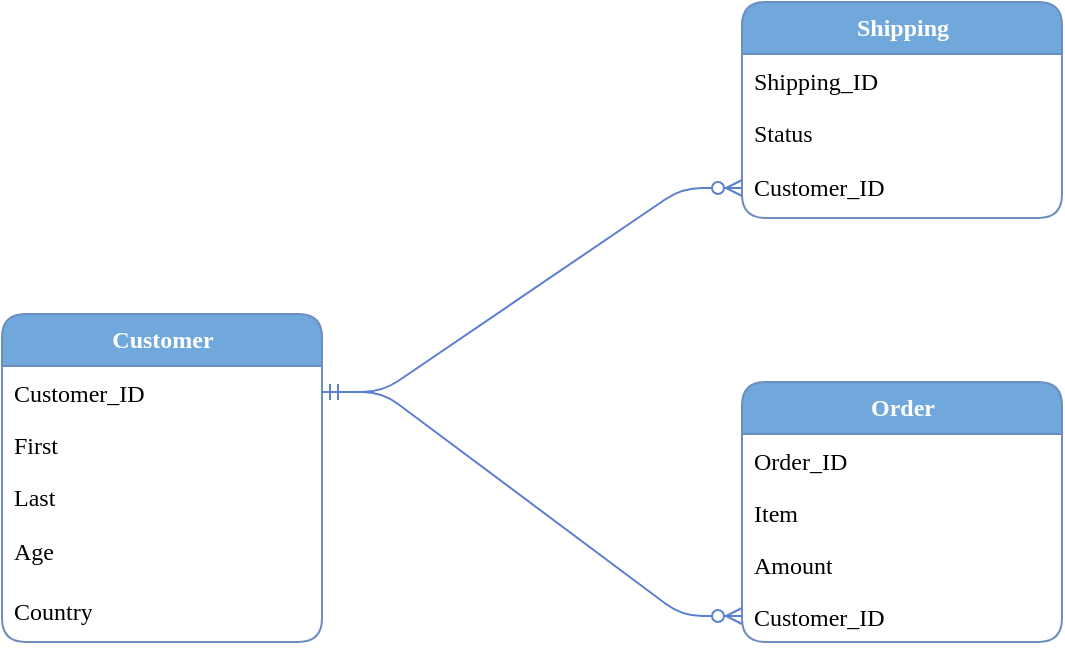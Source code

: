 <mxfile version="24.7.6" pages="2">
  <diagram name="ER-Diagram" id="b520641d-4fe3-3701-9064-5fc419738815">
    <mxGraphModel dx="1434" dy="788" grid="1" gridSize="10" guides="1" tooltips="1" connect="1" arrows="1" fold="1" page="1" pageScale="1" pageWidth="1100" pageHeight="850" background="none" math="0" shadow="0">
      <root>
        <mxCell id="0" />
        <mxCell id="1" parent="0" />
        <mxCell id="21ea969265ad0168-6" value="Customer" style="swimlane;html=1;fontStyle=1;childLayout=stackLayout;horizontal=1;startSize=26;fillColor=#70a8db;horizontalStack=0;resizeParent=1;resizeLast=0;collapsible=1;marginBottom=0;swimlaneFillColor=#ffffff;align=center;rounded=1;shadow=0;comic=0;labelBackgroundColor=none;strokeWidth=1;fontFamily=Calibri;fontSize=12;fillStyle=solid;strokeColor=#6c8ebf;verticalAlign=middle;fontColor=#ffffff;gradientColor=none;" parent="1" vertex="1">
          <mxGeometry x="190" y="176" width="160" height="164" as="geometry" />
        </mxCell>
        <mxCell id="21ea969265ad0168-7" value="Customer_ID" style="text;html=1;strokeColor=none;fillColor=none;spacingLeft=4;spacingRight=4;whiteSpace=wrap;overflow=hidden;rotatable=0;points=[[0,0.5],[1,0.5]];portConstraint=eastwest;rounded=1;fontFamily=Calibri;fontSize=12;fontColor=default;fontStyle=0;labelBackgroundColor=none;" parent="21ea969265ad0168-6" vertex="1">
          <mxGeometry y="26" width="160" height="26" as="geometry" />
        </mxCell>
        <mxCell id="21ea969265ad0168-8" value="First" style="text;html=1;strokeColor=none;fillColor=none;spacingLeft=4;spacingRight=4;whiteSpace=wrap;overflow=hidden;rotatable=0;points=[[0,0.5],[1,0.5]];portConstraint=eastwest;rounded=1;fontFamily=Calibri;fontSize=12;fontColor=default;fontStyle=0;labelBackgroundColor=none;" parent="21ea969265ad0168-6" vertex="1">
          <mxGeometry y="52" width="160" height="26" as="geometry" />
        </mxCell>
        <mxCell id="21ea969265ad0168-9" value="Last" style="text;html=1;strokeColor=none;fillColor=none;spacingLeft=4;spacingRight=4;whiteSpace=wrap;overflow=hidden;rotatable=0;points=[[0,0.5],[1,0.5]];portConstraint=eastwest;rounded=1;fontFamily=Calibri;fontSize=12;fontColor=default;fontStyle=0;labelBackgroundColor=none;" parent="21ea969265ad0168-6" vertex="1">
          <mxGeometry y="78" width="160" height="26" as="geometry" />
        </mxCell>
        <mxCell id="3WPT-06_elZsAD1dhqRA-2" value="Age" style="text;strokeColor=none;fillColor=none;align=left;verticalAlign=middle;spacingLeft=4;spacingRight=4;overflow=hidden;points=[[0,0.5],[1,0.5]];portConstraint=eastwest;rotatable=0;whiteSpace=wrap;html=1;rounded=1;fontFamily=Calibri;fontSize=12;fontColor=default;fontStyle=0;labelBackgroundColor=none;" vertex="1" parent="21ea969265ad0168-6">
          <mxGeometry y="104" width="160" height="30" as="geometry" />
        </mxCell>
        <mxCell id="3WPT-06_elZsAD1dhqRA-3" value="Country" style="text;strokeColor=none;fillColor=none;align=left;verticalAlign=middle;spacingLeft=4;spacingRight=4;overflow=hidden;points=[[0,0.5],[1,0.5]];portConstraint=eastwest;rotatable=0;whiteSpace=wrap;html=1;rounded=1;fontFamily=Calibri;fontSize=12;fontColor=default;fontStyle=0;labelBackgroundColor=none;" vertex="1" parent="21ea969265ad0168-6">
          <mxGeometry y="134" width="160" height="30" as="geometry" />
        </mxCell>
        <mxCell id="21ea969265ad0168-10" value="Order" style="swimlane;html=1;fontStyle=1;childLayout=stackLayout;horizontal=1;startSize=26;fillColor=#70a8db;horizontalStack=0;resizeParent=1;resizeLast=0;collapsible=1;marginBottom=0;swimlaneFillColor=#ffffff;align=center;rounded=1;shadow=0;comic=0;labelBackgroundColor=none;strokeWidth=1;fontFamily=Calibri;fontSize=12;fillStyle=solid;strokeColor=#6c8ebf;verticalAlign=middle;fontColor=#ffffff;gradientColor=none;" parent="1" vertex="1">
          <mxGeometry x="560" y="210" width="160" height="130" as="geometry" />
        </mxCell>
        <mxCell id="21ea969265ad0168-11" value="Order_ID" style="text;html=1;strokeColor=none;fillColor=none;spacingLeft=4;spacingRight=4;whiteSpace=wrap;overflow=hidden;rotatable=0;points=[[0,0.5],[1,0.5]];portConstraint=eastwest;rounded=1;fontFamily=Calibri;fontSize=12;fontColor=default;fontStyle=0;labelBackgroundColor=none;" parent="21ea969265ad0168-10" vertex="1">
          <mxGeometry y="26" width="160" height="26" as="geometry" />
        </mxCell>
        <mxCell id="21ea969265ad0168-12" value="Item" style="text;html=1;strokeColor=none;fillColor=none;spacingLeft=4;spacingRight=4;whiteSpace=wrap;overflow=hidden;rotatable=0;points=[[0,0.5],[1,0.5]];portConstraint=eastwest;rounded=1;fontFamily=Calibri;fontSize=12;fontColor=default;fontStyle=0;labelBackgroundColor=none;" parent="21ea969265ad0168-10" vertex="1">
          <mxGeometry y="52" width="160" height="26" as="geometry" />
        </mxCell>
        <mxCell id="21ea969265ad0168-52" value="Amount" style="text;html=1;strokeColor=none;fillColor=none;spacingLeft=4;spacingRight=4;whiteSpace=wrap;overflow=hidden;rotatable=0;points=[[0,0.5],[1,0.5]];portConstraint=eastwest;rounded=1;fontFamily=Calibri;fontSize=12;fontColor=default;fontStyle=0;labelBackgroundColor=none;" parent="21ea969265ad0168-10" vertex="1">
          <mxGeometry y="78" width="160" height="26" as="geometry" />
        </mxCell>
        <mxCell id="21ea969265ad0168-13" value="Customer_ID" style="text;html=1;strokeColor=none;fillColor=none;spacingLeft=4;spacingRight=4;whiteSpace=wrap;overflow=hidden;rotatable=0;points=[[0,0.5],[1,0.5]];portConstraint=eastwest;rounded=1;fontFamily=Calibri;fontSize=12;fontColor=default;fontStyle=0;labelBackgroundColor=none;" parent="21ea969265ad0168-10" vertex="1">
          <mxGeometry y="104" width="160" height="26" as="geometry" />
        </mxCell>
        <mxCell id="21ea969265ad0168-22" value="Shipping" style="swimlane;html=1;fontStyle=1;childLayout=stackLayout;horizontal=1;startSize=26;fillColor=#70a8db;horizontalStack=0;resizeParent=1;resizeLast=0;collapsible=1;marginBottom=0;swimlaneFillColor=#ffffff;align=center;rounded=1;shadow=0;comic=0;labelBackgroundColor=none;strokeWidth=1;fontFamily=Calibri;fontSize=12;strokeColor=#6c8ebf;fillStyle=solid;gradientColor=none;fontColor=#ffffff;" parent="1" vertex="1">
          <mxGeometry x="560" y="20" width="160" height="108" as="geometry" />
        </mxCell>
        <mxCell id="21ea969265ad0168-23" value="Shipping_ID" style="text;html=1;strokeColor=none;fillColor=none;spacingLeft=4;spacingRight=4;whiteSpace=wrap;overflow=hidden;rotatable=0;points=[[0,0.5],[1,0.5]];portConstraint=eastwest;rounded=1;fontFamily=Calibri;" parent="21ea969265ad0168-22" vertex="1">
          <mxGeometry y="26" width="160" height="26" as="geometry" />
        </mxCell>
        <mxCell id="21ea969265ad0168-24" value="Status" style="text;html=1;strokeColor=none;fillColor=none;spacingLeft=4;spacingRight=4;whiteSpace=wrap;overflow=hidden;rotatable=0;points=[[0,0.5],[1,0.5]];portConstraint=eastwest;rounded=1;fontFamily=Calibri;" parent="21ea969265ad0168-22" vertex="1">
          <mxGeometry y="52" width="160" height="26" as="geometry" />
        </mxCell>
        <mxCell id="3WPT-06_elZsAD1dhqRA-4" value="Customer_ID" style="text;strokeColor=none;fillColor=none;align=left;verticalAlign=middle;spacingLeft=4;spacingRight=4;overflow=hidden;points=[[0,0.5],[1,0.5]];portConstraint=eastwest;rotatable=0;whiteSpace=wrap;html=1;rounded=1;fontFamily=Calibri;" vertex="1" parent="21ea969265ad0168-22">
          <mxGeometry y="78" width="160" height="30" as="geometry" />
        </mxCell>
        <mxCell id="3WPT-06_elZsAD1dhqRA-13" value="" style="edgeStyle=entityRelationEdgeStyle;fontSize=12;html=1;endArrow=ERzeroToMany;startArrow=ERmandOne;rounded=1;entryX=0;entryY=0.5;entryDx=0;entryDy=0;exitX=1;exitY=0.5;exitDx=0;exitDy=0;strokeColor=#5b7fd2;" edge="1" parent="1" source="21ea969265ad0168-7" target="3WPT-06_elZsAD1dhqRA-4">
          <mxGeometry width="100" height="100" relative="1" as="geometry">
            <mxPoint x="500" y="230" as="sourcePoint" />
            <mxPoint x="600" y="130" as="targetPoint" />
          </mxGeometry>
        </mxCell>
        <mxCell id="3WPT-06_elZsAD1dhqRA-14" value="" style="edgeStyle=entityRelationEdgeStyle;fontSize=12;html=1;endArrow=ERzeroToMany;startArrow=ERmandOne;rounded=1;entryX=0;entryY=0.5;entryDx=0;entryDy=0;exitX=1;exitY=0.5;exitDx=0;exitDy=0;strokeColor=#5b7fd2;align=center;verticalAlign=middle;fontFamily=Helvetica;fontColor=default;labelBackgroundColor=default;" edge="1" parent="1" source="21ea969265ad0168-7" target="21ea969265ad0168-13">
          <mxGeometry width="100" height="100" relative="1" as="geometry">
            <mxPoint x="360" y="225" as="sourcePoint" />
            <mxPoint x="570" y="123" as="targetPoint" />
          </mxGeometry>
        </mxCell>
      </root>
    </mxGraphModel>
  </diagram>
  <diagram id="Tb0UW46aqk0jBwB5XYOI" name="Data Flow Diagram (DFD)">
    <mxGraphModel dx="1834" dy="1588" grid="0" gridSize="10" guides="1" tooltips="1" connect="1" arrows="1" fold="1" page="0" pageScale="1" pageWidth="850" pageHeight="1100" math="0" shadow="0">
      <root>
        <mxCell id="0" />
        <mxCell id="1" parent="0" />
        <mxCell id="Zu4zziNqk2CzYek1WyNw-9" style="edgeStyle=none;curved=0;rounded=1;orthogonalLoop=1;jettySize=auto;html=1;exitX=1;exitY=0.5;exitDx=0;exitDy=0;entryX=0;entryY=0.5;entryDx=0;entryDy=0;fontSize=12;startSize=8;endSize=8;strokeColor=#70a8db;fontColor=#70A8DB;" edge="1" parent="1" source="Zu4zziNqk2CzYek1WyNw-1" target="Zu4zziNqk2CzYek1WyNw-2">
          <mxGeometry relative="1" as="geometry" />
        </mxCell>
        <mxCell id="Zu4zziNqk2CzYek1WyNw-22" value="Item Purchased" style="edgeLabel;html=1;align=center;verticalAlign=middle;resizable=0;points=[];fontSize=12;rounded=1;fontColor=#70a8db;fontStyle=1;fontFamily=Calibri;" vertex="1" connectable="0" parent="Zu4zziNqk2CzYek1WyNw-9">
          <mxGeometry x="-0.169" relative="1" as="geometry">
            <mxPoint x="2" y="-13" as="offset" />
          </mxGeometry>
        </mxCell>
        <mxCell id="Zu4zziNqk2CzYek1WyNw-17" style="edgeStyle=none;curved=0;rounded=1;orthogonalLoop=1;jettySize=auto;html=1;exitX=0.5;exitY=1;exitDx=0;exitDy=0;entryX=0.5;entryY=0;entryDx=0;entryDy=0;fontSize=12;startSize=8;endSize=8;strokeColor=#70a8db;fontColor=#70A8DB;" edge="1" parent="1" source="Zu4zziNqk2CzYek1WyNw-1" target="Zu4zziNqk2CzYek1WyNw-15">
          <mxGeometry relative="1" as="geometry" />
        </mxCell>
        <mxCell id="Zu4zziNqk2CzYek1WyNw-20" value="Enters Customer Details" style="edgeLabel;html=1;align=center;verticalAlign=middle;resizable=0;points=[];fontSize=12;rounded=1;fontColor=#70a8db;fontStyle=1;fontFamily=Calibri;" vertex="1" connectable="0" parent="Zu4zziNqk2CzYek1WyNw-17">
          <mxGeometry x="-0.069" relative="1" as="geometry">
            <mxPoint as="offset" />
          </mxGeometry>
        </mxCell>
        <mxCell id="Zu4zziNqk2CzYek1WyNw-1" value="Customer" style="html=1;dashed=0;whiteSpace=wrap;rounded=1;fillStyle=solid;fillColor=#70a8db;fontColor=#ffffff;fontFamily=Calibri;fontStyle=1" vertex="1" parent="1">
          <mxGeometry x="-299" y="-484" width="100" height="50" as="geometry" />
        </mxCell>
        <mxCell id="Zu4zziNqk2CzYek1WyNw-10" style="edgeStyle=none;curved=0;rounded=1;orthogonalLoop=1;jettySize=auto;html=1;exitX=1;exitY=0.5;exitDx=0;exitDy=0;entryX=0;entryY=0.5;entryDx=0;entryDy=0;fontSize=12;startSize=8;endSize=8;strokeColor=#70a8db;fontColor=#70A8DB;" edge="1" parent="1" source="Zu4zziNqk2CzYek1WyNw-2" target="Zu4zziNqk2CzYek1WyNw-25">
          <mxGeometry relative="1" as="geometry" />
        </mxCell>
        <mxCell id="Zu4zziNqk2CzYek1WyNw-24" value="Customer Id,&lt;div&gt;Item Purchased&lt;/div&gt;" style="edgeLabel;html=1;align=center;verticalAlign=middle;resizable=0;points=[];fontSize=12;rounded=1;fontColor=#70a8db;fontStyle=1;fontFamily=Calibri;" vertex="1" connectable="0" parent="Zu4zziNqk2CzYek1WyNw-10">
          <mxGeometry x="-0.089" y="-4" relative="1" as="geometry">
            <mxPoint x="-2" y="-29" as="offset" />
          </mxGeometry>
        </mxCell>
        <mxCell id="Zu4zziNqk2CzYek1WyNw-2" value="Check&amp;nbsp;&lt;div&gt;Customer ID&lt;/div&gt;" style="shape=ellipse;html=1;dashed=0;whiteSpace=wrap;perimeter=ellipsePerimeter;rounded=1;fillStyle=solid;fillColor=#70a8db;fontColor=#ffffff;fontFamily=Calibri;fontStyle=1" vertex="1" parent="1">
          <mxGeometry x="-45" y="-501" width="84" height="84" as="geometry" />
        </mxCell>
        <mxCell id="Zu4zziNqk2CzYek1WyNw-3" value="Orders" style="html=1;dashed=0;whiteSpace=wrap;shape=partialRectangle;right=0;left=0;rounded=1;fillStyle=solid;fillColor=#70a8db;fontColor=#ffffff;fontFamily=Calibri;fontStyle=1" vertex="1" parent="1">
          <mxGeometry x="140" y="-337" width="100" height="30" as="geometry" />
        </mxCell>
        <mxCell id="Zu4zziNqk2CzYek1WyNw-4" value="Shipping" style="html=1;dashed=0;whiteSpace=wrap;shape=partialRectangle;right=0;left=0;rounded=1;fillStyle=solid;fillColor=#70a8db;fontColor=#ffffff;fontFamily=Calibri;fontStyle=1" vertex="1" parent="1">
          <mxGeometry x="333" y="-337" width="100" height="30" as="geometry" />
        </mxCell>
        <mxCell id="Zu4zziNqk2CzYek1WyNw-12" style="edgeStyle=none;curved=0;rounded=1;orthogonalLoop=1;jettySize=auto;html=1;exitX=0.5;exitY=1;exitDx=0;exitDy=0;entryX=0.5;entryY=0;entryDx=0;entryDy=0;fontSize=12;startSize=8;endSize=8;strokeColor=#70a8db;fontColor=#70A8DB;" edge="1" parent="1" source="Zu4zziNqk2CzYek1WyNw-6" target="Zu4zziNqk2CzYek1WyNw-4">
          <mxGeometry relative="1" as="geometry" />
        </mxCell>
        <mxCell id="Zu4zziNqk2CzYek1WyNw-6" value="Shipment Request" style="shape=ellipse;html=1;dashed=0;whiteSpace=wrap;perimeter=ellipsePerimeter;rounded=1;fillStyle=solid;fillColor=#70a8db;fontColor=#ffffff;fontFamily=Calibri;fontStyle=1" vertex="1" parent="1">
          <mxGeometry x="341" y="-501" width="84" height="84" as="geometry" />
        </mxCell>
        <mxCell id="Zu4zziNqk2CzYek1WyNw-18" style="edgeStyle=none;curved=0;rounded=1;orthogonalLoop=1;jettySize=auto;html=1;exitX=1;exitY=0.5;exitDx=0;exitDy=0;entryX=0;entryY=0.5;entryDx=0;entryDy=0;fontSize=12;startSize=8;endSize=8;strokeColor=#70a8db;fontColor=#70A8DB;" edge="1" parent="1" source="Zu4zziNqk2CzYek1WyNw-15" target="Zu4zziNqk2CzYek1WyNw-19">
          <mxGeometry relative="1" as="geometry">
            <mxPoint x="-53" y="-319" as="targetPoint" />
          </mxGeometry>
        </mxCell>
        <mxCell id="Zu4zziNqk2CzYek1WyNw-26" value="Customer Details" style="edgeLabel;html=1;align=center;verticalAlign=middle;resizable=0;points=[];fontSize=12;rounded=1;fontColor=#70a8db;fontStyle=1;fontFamily=Calibri;" vertex="1" connectable="0" parent="Zu4zziNqk2CzYek1WyNw-18">
          <mxGeometry x="-0.247" y="-1" relative="1" as="geometry">
            <mxPoint x="11" y="-12" as="offset" />
          </mxGeometry>
        </mxCell>
        <mxCell id="Zu4zziNqk2CzYek1WyNw-15" value="Customer Registration" style="shape=ellipse;html=1;dashed=0;whiteSpace=wrap;perimeter=ellipsePerimeter;rounded=1;fillStyle=solid;fillColor=#70a8db;fontColor=#ffffff;fontFamily=Calibri;fontStyle=1" vertex="1" parent="1">
          <mxGeometry x="-291" y="-361" width="84" height="84" as="geometry" />
        </mxCell>
        <mxCell id="Zu4zziNqk2CzYek1WyNw-23" style="edgeStyle=none;curved=0;rounded=1;orthogonalLoop=1;jettySize=auto;html=1;exitX=0.5;exitY=0;exitDx=0;exitDy=0;fontSize=12;startSize=8;endSize=8;strokeColor=#70a8db;fontColor=#70A8DB;" edge="1" parent="1" source="Zu4zziNqk2CzYek1WyNw-19" target="Zu4zziNqk2CzYek1WyNw-2">
          <mxGeometry relative="1" as="geometry" />
        </mxCell>
        <mxCell id="Zu4zziNqk2CzYek1WyNw-19" value="Customer" style="html=1;dashed=0;whiteSpace=wrap;shape=partialRectangle;right=0;rounded=1;fillStyle=solid;fillColor=#70a8db;fontColor=#ffffff;fontFamily=Calibri;fontStyle=1" vertex="1" parent="1">
          <mxGeometry x="-53" y="-334" width="100" height="30" as="geometry" />
        </mxCell>
        <mxCell id="Zu4zziNqk2CzYek1WyNw-27" style="edgeStyle=none;curved=0;rounded=1;orthogonalLoop=1;jettySize=auto;html=1;exitX=0.5;exitY=1;exitDx=0;exitDy=0;entryX=0.5;entryY=0;entryDx=0;entryDy=0;fontSize=12;startSize=8;endSize=8;strokeColor=#70a8db;fontColor=#70A8DB;" edge="1" parent="1" source="Zu4zziNqk2CzYek1WyNw-25" target="Zu4zziNqk2CzYek1WyNw-3">
          <mxGeometry relative="1" as="geometry" />
        </mxCell>
        <mxCell id="Zu4zziNqk2CzYek1WyNw-28" style="edgeStyle=none;curved=0;rounded=1;orthogonalLoop=1;jettySize=auto;html=1;exitX=1;exitY=0.5;exitDx=0;exitDy=0;entryX=0;entryY=0.5;entryDx=0;entryDy=0;fontSize=12;startSize=8;endSize=8;strokeColor=#70a8db;fontColor=#70A8DB;" edge="1" parent="1" source="Zu4zziNqk2CzYek1WyNw-25" target="Zu4zziNqk2CzYek1WyNw-6">
          <mxGeometry relative="1" as="geometry" />
        </mxCell>
        <mxCell id="Zu4zziNqk2CzYek1WyNw-29" value="Customer Id" style="edgeLabel;html=1;align=center;verticalAlign=middle;resizable=0;points=[];fontSize=12;rounded=1;fontColor=#70a8db;fontStyle=1;fontFamily=Calibri;" vertex="1" connectable="0" parent="Zu4zziNqk2CzYek1WyNw-28">
          <mxGeometry x="-0.157" y="-1" relative="1" as="geometry">
            <mxPoint x="4" y="-17" as="offset" />
          </mxGeometry>
        </mxCell>
        <mxCell id="Zu4zziNqk2CzYek1WyNw-25" value="Place Order" style="shape=ellipse;html=1;dashed=0;whiteSpace=wrap;perimeter=ellipsePerimeter;rounded=1;fillStyle=solid;fillColor=#70a8db;fontColor=#ffffff;fontFamily=Calibri;fontStyle=1" vertex="1" parent="1">
          <mxGeometry x="148" y="-501" width="84" height="84" as="geometry" />
        </mxCell>
        <mxCell id="2pOhDiLvcRTxQ1ulAC8G-1" value="Customer Id" style="edgeLabel;html=1;align=center;verticalAlign=middle;resizable=0;points=[];fontSize=12;rounded=1;fontColor=#70a8db;fontStyle=1;fontFamily=Calibri;" vertex="1" connectable="0" parent="1">
          <mxGeometry x="-3" y="-379" as="geometry" />
        </mxCell>
        <mxCell id="2pOhDiLvcRTxQ1ulAC8G-2" value="Item Purchased" style="edgeLabel;html=1;align=center;verticalAlign=middle;resizable=0;points=[];fontSize=12;rounded=1;fontColor=#70a8db;fontStyle=1;fontFamily=Calibri;" vertex="1" connectable="0" parent="1">
          <mxGeometry x="190" y="-381" as="geometry" />
        </mxCell>
        <mxCell id="2pOhDiLvcRTxQ1ulAC8G-3" value="Customer Id" style="edgeLabel;html=1;align=center;verticalAlign=middle;resizable=0;points=[];fontSize=12;rounded=1;fontColor=#70a8db;fontStyle=1;fontFamily=Calibri;" vertex="1" connectable="0" parent="1">
          <mxGeometry x="384" y="-377" as="geometry" />
        </mxCell>
      </root>
    </mxGraphModel>
  </diagram>
</mxfile>
